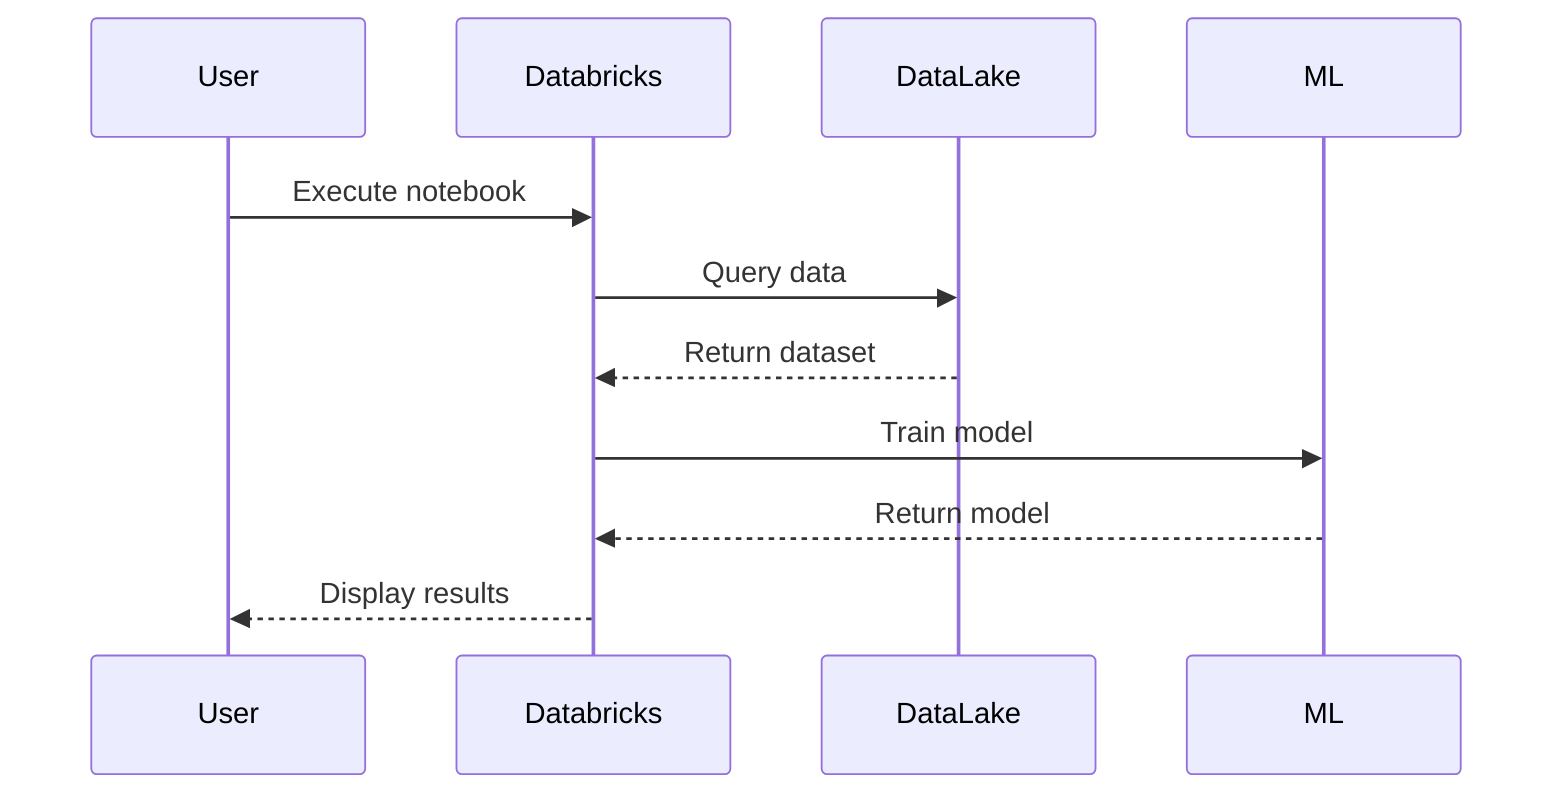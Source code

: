 sequenceDiagram
    participant User
    participant Databricks
    participant DataLake
    participant ML
    
    User->>Databricks: Execute notebook
    Databricks->>DataLake: Query data
    DataLake-->>Databricks: Return dataset
    Databricks->>ML: Train model
    ML-->>Databricks: Return model
    Databricks-->>User: Display results